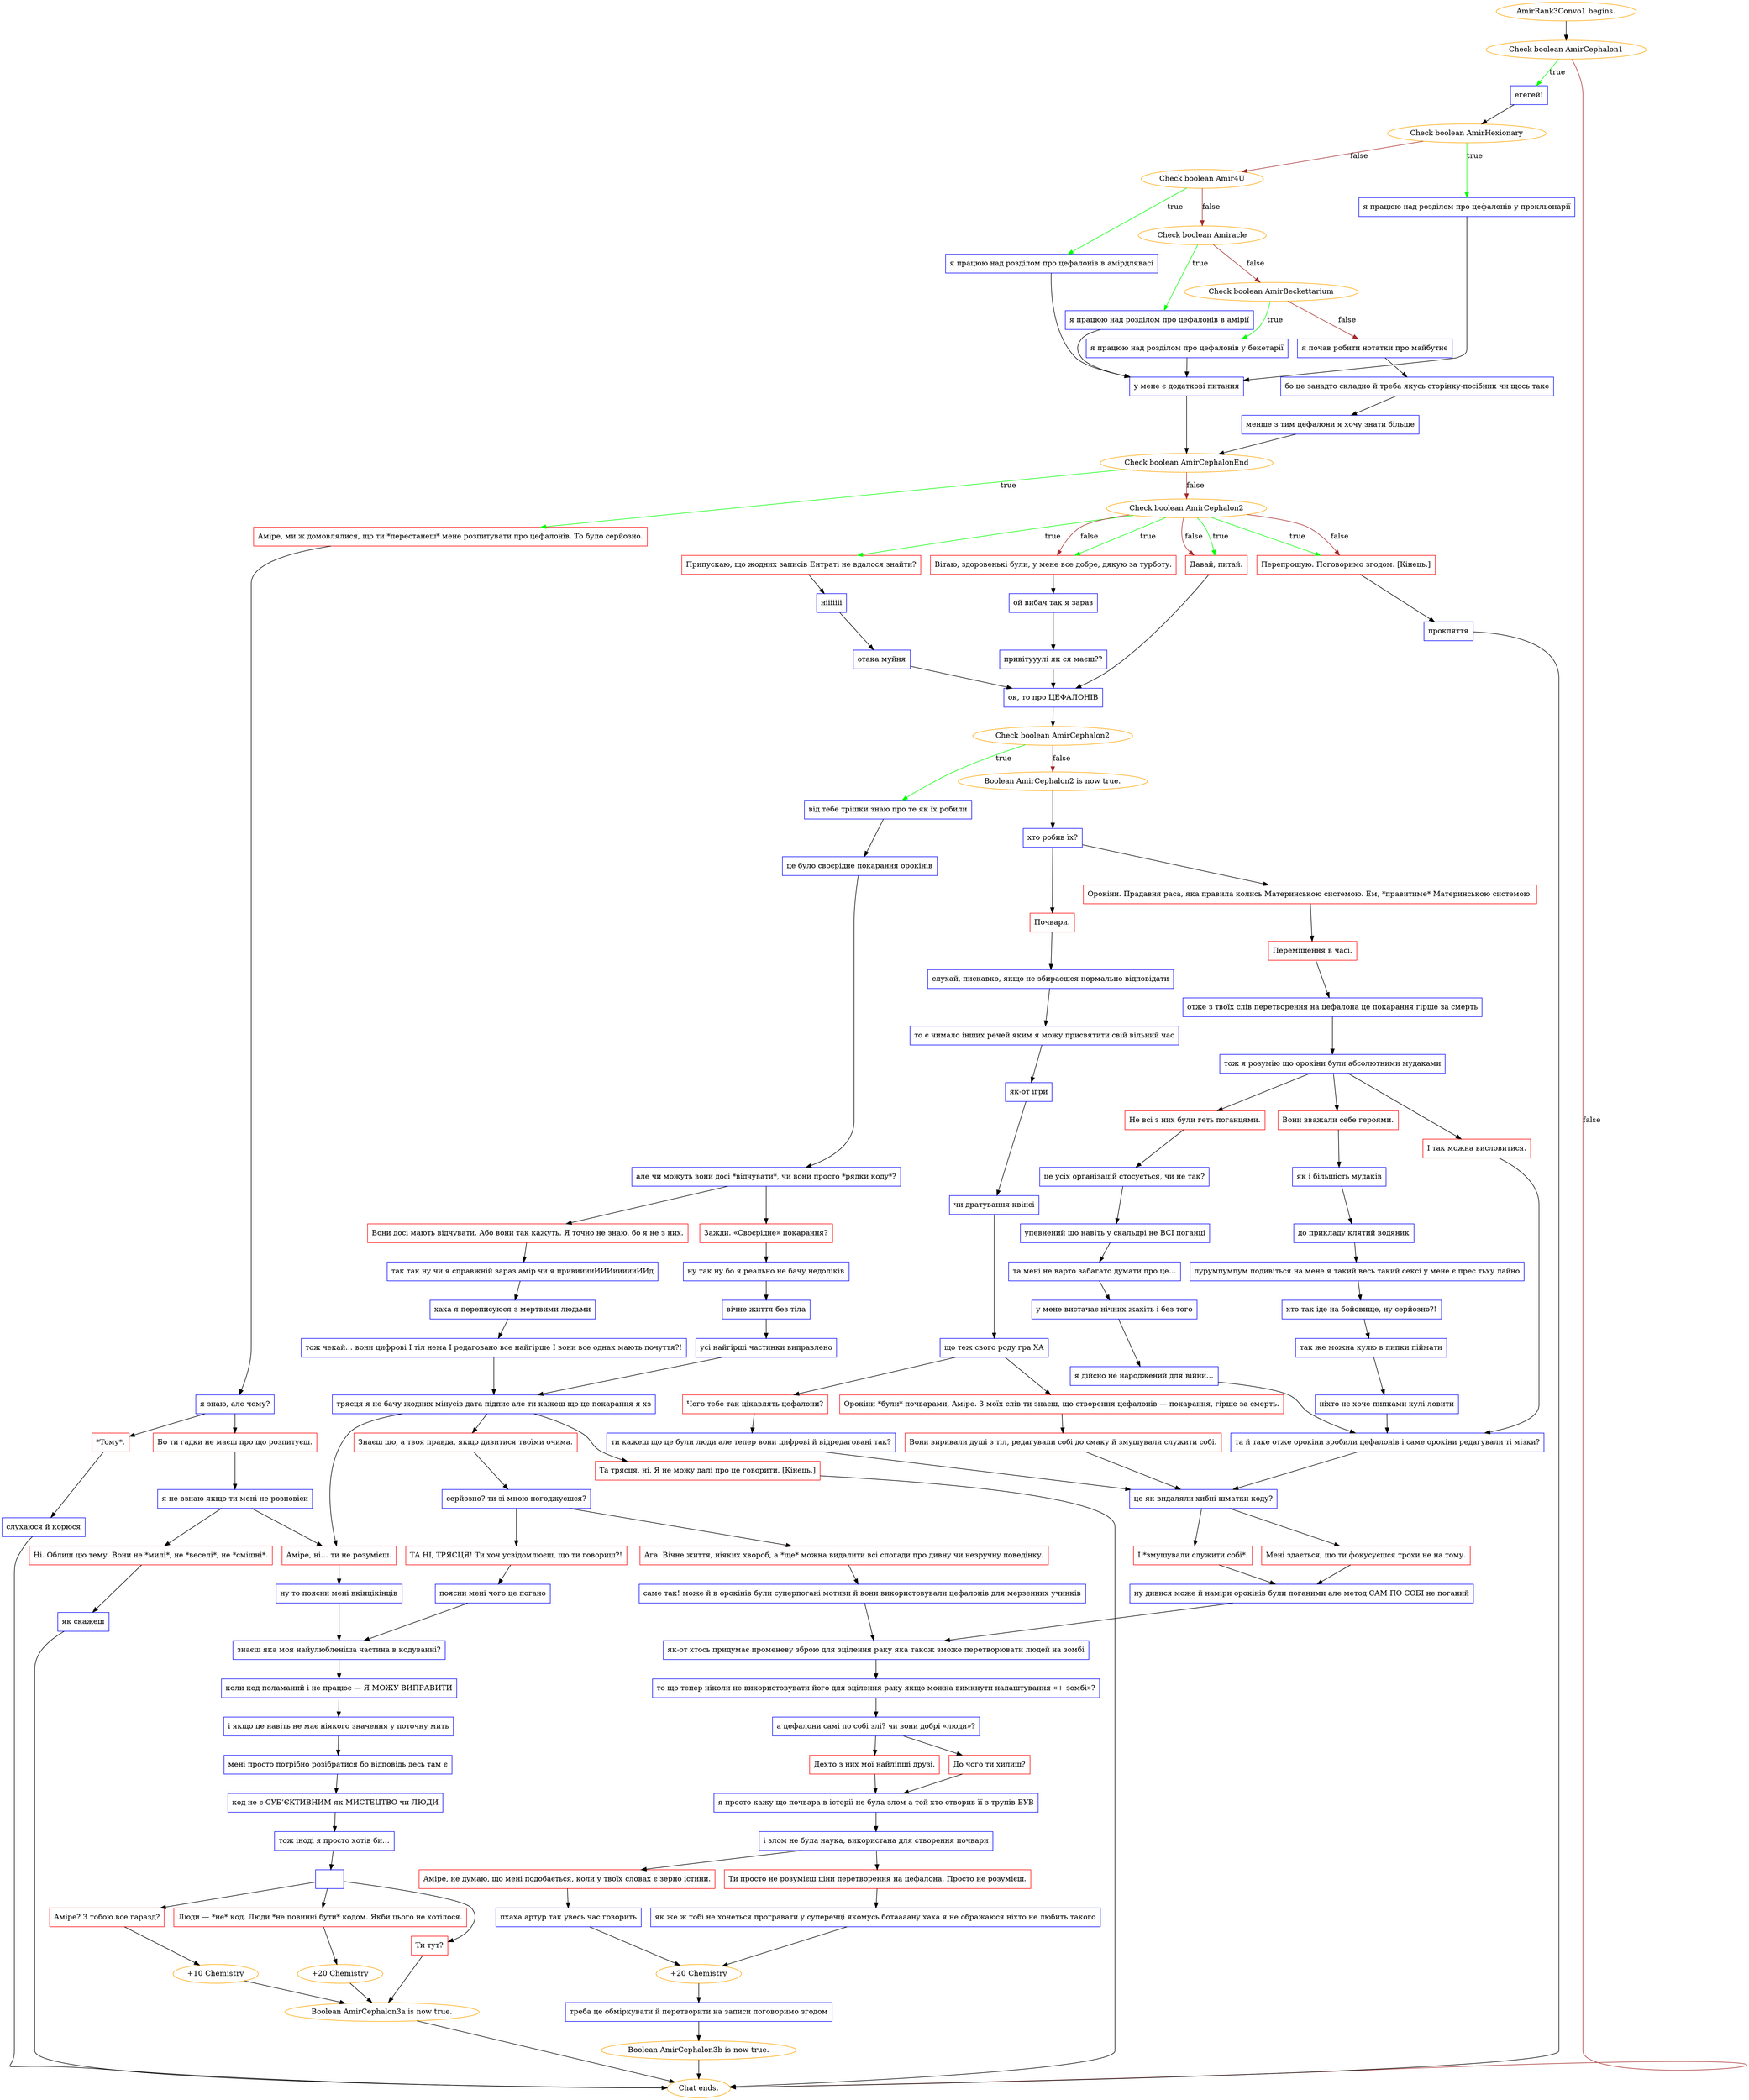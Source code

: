 digraph {
	"AmirRank3Convo1 begins." [color=orange];
		"AmirRank3Convo1 begins." -> j3762237254;
	j3762237254 [label="Check boolean AmirCephalon1",color=orange];
		j3762237254 -> j2294554818 [label=true,color=green];
		j3762237254 -> "Chat ends." [label=false,color=brown];
	j2294554818 [label="егегей!",shape=box,color=blue];
		j2294554818 -> j17917532;
	"Chat ends." [color=orange];
	j17917532 [label="Check boolean AmirHexionary",color=orange];
		j17917532 -> j2525822290 [label=true,color=green];
		j17917532 -> j707512710 [label=false,color=brown];
	j2525822290 [label="я працюю над розділом про цефалонів у прокльонарії",shape=box,color=blue];
		j2525822290 -> j1003576143;
	j707512710 [label="Check boolean Amir4U",color=orange];
		j707512710 -> j796111197 [label=true,color=green];
		j707512710 -> j3973839066 [label=false,color=brown];
	j1003576143 [label="у мене є додаткові питання",shape=box,color=blue];
		j1003576143 -> j68677739;
	j796111197 [label="я працюю над розділом про цефалонів в амірдлявасі",shape=box,color=blue];
		j796111197 -> j1003576143;
	j3973839066 [label="Check boolean Amiracle",color=orange];
		j3973839066 -> j126103226 [label=true,color=green];
		j3973839066 -> j2395187789 [label=false,color=brown];
	j68677739 [label="Check boolean AmirCephalonEnd",color=orange];
		j68677739 -> j2195378890 [label=true,color=green];
		j68677739 -> j3078152458 [label=false,color=brown];
	j126103226 [label="я працюю над розділом про цефалонів в амірії",shape=box,color=blue];
		j126103226 -> j1003576143;
	j2395187789 [label="Check boolean AmirBeckettarium",color=orange];
		j2395187789 -> j1046304446 [label=true,color=green];
		j2395187789 -> j1120697832 [label=false,color=brown];
	j2195378890 [label="Аміре, ми ж домовлялися, що ти *перестанеш* мене розпитувати про цефалонів. То було серйозно.",shape=box,color=red];
		j2195378890 -> j2952758048;
	j3078152458 [label="Check boolean AmirCephalon2",color=orange];
		j3078152458 -> j105676508 [label=true,color=green];
		j3078152458 -> j3343527873 [label=true,color=green];
		j3078152458 -> j2541724739 [label=true,color=green];
		j3078152458 -> j4098890430 [label=true,color=green];
		j3078152458 -> j3343527873 [label=false,color=brown];
		j3078152458 -> j2541724739 [label=false,color=brown];
		j3078152458 -> j4098890430 [label=false,color=brown];
	j1046304446 [label="я працюю над розділом про цефалонів у бекетарії",shape=box,color=blue];
		j1046304446 -> j1003576143;
	j1120697832 [label="я почав робити нотатки про майбутнє",shape=box,color=blue];
		j1120697832 -> j3105435625;
	j2952758048 [label="я знаю, але чому?",shape=box,color=blue];
		j2952758048 -> j3596765441;
		j2952758048 -> j3799155640;
	j105676508 [label="Припускаю, що жодних записів Ентраті не вдалося знайти?",shape=box,color=red];
		j105676508 -> j603262381;
	j3343527873 [label="Вітаю, здоровенькі були, у мене все добре, дякую за турботу.",shape=box,color=red];
		j3343527873 -> j4106456262;
	j2541724739 [label="Давай, питай.",shape=box,color=red];
		j2541724739 -> j1427996040;
	j4098890430 [label="Перепрошую. Поговоримо згодом. [Кінець.]",shape=box,color=red];
		j4098890430 -> j3362004413;
	j3105435625 [label="бо це занадто складно й треба якусь сторінку-посібник чи щось таке",shape=box,color=blue];
		j3105435625 -> j1807352596;
	j3596765441 [label="*Тому*.",shape=box,color=red];
		j3596765441 -> j22335550;
	j3799155640 [label="Бо ти гадки не маєш про що розпитуєш.",shape=box,color=red];
		j3799155640 -> j4050806882;
	j603262381 [label="нііііііі",shape=box,color=blue];
		j603262381 -> j580397069;
	j4106456262 [label="ой вибач так я зараз",shape=box,color=blue];
		j4106456262 -> j3843017790;
	j1427996040 [label="ок, то про ЦЕФАЛОНІВ",shape=box,color=blue];
		j1427996040 -> j3708984879;
	j3362004413 [label="прокляття",shape=box,color=blue];
		j3362004413 -> "Chat ends.";
	j1807352596 [label="менше з тим цефалони я хочу знати більше",shape=box,color=blue];
		j1807352596 -> j68677739;
	j22335550 [label="слухаюся й корюся",shape=box,color=blue];
		j22335550 -> "Chat ends.";
	j4050806882 [label="я не взнаю якщо ти мені не розповіси",shape=box,color=blue];
		j4050806882 -> j298253652;
		j4050806882 -> j3632615070;
	j580397069 [label="отака муйня",shape=box,color=blue];
		j580397069 -> j1427996040;
	j3843017790 [label="привітууулі як ся маєш??",shape=box,color=blue];
		j3843017790 -> j1427996040;
	j3708984879 [label="Check boolean AmirCephalon2",color=orange];
		j3708984879 -> j375462314 [label=true,color=green];
		j3708984879 -> j1581586559 [label=false,color=brown];
	j298253652 [label="Аміре, ні… ти не розумієш.",shape=box,color=red];
		j298253652 -> j1124035588;
	j3632615070 [label="Ні. Облиш цю тему. Вони не *милі*, не *веселі*, не *смішні*.",shape=box,color=red];
		j3632615070 -> j650428537;
	j375462314 [label="від тебе трішки знаю про те як їх робили",shape=box,color=blue];
		j375462314 -> j1220568060;
	j1581586559 [label="Boolean AmirCephalon2 is now true.",color=orange];
		j1581586559 -> j1198020099;
	j1124035588 [label="ну то поясни мені вкінцікінців",shape=box,color=blue];
		j1124035588 -> j3473099962;
	j650428537 [label="як скажеш",shape=box,color=blue];
		j650428537 -> "Chat ends.";
	j1220568060 [label="це було своєрідне покарання орокінів",shape=box,color=blue];
		j1220568060 -> j3115032909;
	j1198020099 [label="хто робив їх?",shape=box,color=blue];
		j1198020099 -> j726982055;
		j1198020099 -> j2224210863;
	j3473099962 [label="знаєш яка моя найулюбленіша частина в кодуванні?",shape=box,color=blue];
		j3473099962 -> j1784971844;
	j3115032909 [label="але чи можуть вони досі *відчувати*, чи вони просто *рядки коду*?",shape=box,color=blue];
		j3115032909 -> j1690755017;
		j3115032909 -> j639513135;
	j726982055 [label="Почвари.",shape=box,color=red];
		j726982055 -> j2109757751;
	j2224210863 [label="Орокіни. Прадавня раса, яка правила колись Материнською системою. Ем, *правитиме* Материнською системою.",shape=box,color=red];
		j2224210863 -> j2930243311;
	j1784971844 [label="коли код поламаний і не працює — Я МОЖУ ВИПРАВИТИ",shape=box,color=blue];
		j1784971844 -> j3193273566;
	j1690755017 [label="Зажди. «Своєрідне» покарання?",shape=box,color=red];
		j1690755017 -> j123590423;
	j639513135 [label="Вони досі мають відчувати. Або вони так кажуть. Я точно не знаю, бо я не з них.",shape=box,color=red];
		j639513135 -> j136451951;
	j2109757751 [label="слухай, пискавко, якщо не збираєшся нормально відповідати",shape=box,color=blue];
		j2109757751 -> j3073313994;
	j2930243311 [label="Переміщення в часі.",shape=box,color=red];
		j2930243311 -> j2891354401;
	j3193273566 [label="і якщо це навіть не має ніякого значення у поточну мить",shape=box,color=blue];
		j3193273566 -> j856197428;
	j123590423 [label="ну так ну бо я реально не бачу недоліків",shape=box,color=blue];
		j123590423 -> j1869266421;
	j136451951 [label="так так ну чи я справжній зараз амір чи я привииииИИИиииииИИд",shape=box,color=blue];
		j136451951 -> j2697165035;
	j3073313994 [label="то є чимало інших речей яким я можу присвятити свій вільний час",shape=box,color=blue];
		j3073313994 -> j1655889716;
	j2891354401 [label="отже з твоїх слів перетворення на цефалона це покарання гірше за смерть",shape=box,color=blue];
		j2891354401 -> j409315659;
	j856197428 [label="мені просто потрібно розібратися бо відповідь десь там є",shape=box,color=blue];
		j856197428 -> j1150077821;
	j1869266421 [label="вічне життя без тіла",shape=box,color=blue];
		j1869266421 -> j3098049586;
	j2697165035 [label="хаха я переписуюся з мертвими людьми",shape=box,color=blue];
		j2697165035 -> j3137607183;
	j1655889716 [label="як-от ігри",shape=box,color=blue];
		j1655889716 -> j2010877505;
	j409315659 [label="тож я розумію що орокіни були абсолютними мудаками",shape=box,color=blue];
		j409315659 -> j1292522246;
		j409315659 -> j269866592;
		j409315659 -> j1078705446;
	j1150077821 [label="код не є СУБ’ЄКТИВНИМ як МИСТЕЦТВО чи ЛЮДИ",shape=box,color=blue];
		j1150077821 -> j714658091;
	j3098049586 [label="усі найгірші частинки виправлено",shape=box,color=blue];
		j3098049586 -> j1013316673;
	j3137607183 [label="тож чекай… вони цифрові І тіл нема І редаговано все найгірше І вони все однак мають почуття?!",shape=box,color=blue];
		j3137607183 -> j1013316673;
	j2010877505 [label="чи дратування квінсі",shape=box,color=blue];
		j2010877505 -> j316897613;
	j1292522246 [label="І так можна висловитися.",shape=box,color=red];
		j1292522246 -> j2211749216;
	j269866592 [label="Не всі з них були геть поганцями.",shape=box,color=red];
		j269866592 -> j930857916;
	j1078705446 [label="Вони вважали себе героями.",shape=box,color=red];
		j1078705446 -> j1668722406;
	j714658091 [label="тож іноді я просто хотів би…",shape=box,color=blue];
		j714658091 -> j1760070316;
	j1013316673 [label="трясця я не бачу жодних мінусів дата підпис але ти кажеш що це покарання я хз",shape=box,color=blue];
		j1013316673 -> j298253652;
		j1013316673 -> j1085862881;
		j1013316673 -> j234976991;
	j316897613 [label="що теж свого роду гра ХА",shape=box,color=blue];
		j316897613 -> j2378873706;
		j316897613 -> j965142598;
	j2211749216 [label="та й таке отже орокіни зробили цефалонів і саме орокіни редагували ті мізки?",shape=box,color=blue];
		j2211749216 -> j2352624840;
	j930857916 [label="це усіх організацій стосується, чи не так?",shape=box,color=blue];
		j930857916 -> j379052036;
	j1668722406 [label="як і більшість мудаків",shape=box,color=blue];
		j1668722406 -> j849919774;
	j1760070316 [label="",shape=box,color=blue];
		j1760070316 -> j3060427774;
		j1760070316 -> j4113744463;
		j1760070316 -> j399417502;
	j1085862881 [label="Знаєш що, а твоя правда, якщо дивитися твоїми очима.",shape=box,color=red];
		j1085862881 -> j2432441139;
	j234976991 [label="Та трясця, ні. Я не можу далі про це говорити. [Кінець.]",shape=box,color=red];
		j234976991 -> "Chat ends.";
	j2378873706 [label="Чого тебе так цікавлять цефалони?",shape=box,color=red];
		j2378873706 -> j3556951134;
	j965142598 [label="Орокіни *були* почварами, Аміре. З моїх слів ти знаєш, що створення цефалонів — покарання, гірше за смерть.",shape=box,color=red];
		j965142598 -> j3620133202;
	j2352624840 [label="це як видаляли хибні шматки коду?",shape=box,color=blue];
		j2352624840 -> j1110770161;
		j2352624840 -> j2935663865;
	j379052036 [label="упевнений що навіть у скальдрі не ВСІ поганці",shape=box,color=blue];
		j379052036 -> j72041978;
	j849919774 [label="до прикладу клятий водяник",shape=box,color=blue];
		j849919774 -> j2778463183;
	j3060427774 [label="Аміре? З тобою все гаразд?",shape=box,color=red];
		j3060427774 -> j4073985049;
	j4113744463 [label="Люди — *не* код. Люди *не повинні бути* кодом. Якби цього не хотілося.",shape=box,color=red];
		j4113744463 -> j4214579907;
	j399417502 [label="Ти тут?",shape=box,color=red];
		j399417502 -> j260842033;
	j2432441139 [label="серйозно? ти зі мною погоджуєшся?",shape=box,color=blue];
		j2432441139 -> j3315291669;
		j2432441139 -> j2233947520;
	j3556951134 [label="ти кажеш що це були люди але тепер вони цифрові й відредаговані так?",shape=box,color=blue];
		j3556951134 -> j2352624840;
	j3620133202 [label="Вони виривали душі з тіл, редагували собі до смаку й змушували служити собі.",shape=box,color=red];
		j3620133202 -> j2352624840;
	j1110770161 [label="Мені здається, що ти фокусуєшся трохи не на тому.",shape=box,color=red];
		j1110770161 -> j856858994;
	j2935663865 [label="І *змушували служити собі*.",shape=box,color=red];
		j2935663865 -> j856858994;
	j72041978 [label="та мені не варто забагато думати про це…",shape=box,color=blue];
		j72041978 -> j2430771762;
	j2778463183 [label="пурумпумпум подивіться на мене я такий весь такий сексі у мене є прес тьху лайно",shape=box,color=blue];
		j2778463183 -> j2345147394;
	j4073985049 [label="+10 Chemistry",color=orange];
		j4073985049 -> j260842033;
	j4214579907 [label="+20 Chemistry",color=orange];
		j4214579907 -> j260842033;
	j260842033 [label="Boolean AmirCephalon3a is now true.",color=orange];
		j260842033 -> "Chat ends.";
	j3315291669 [label="ТА НІ, ТРЯСЦЯ! Ти хоч усвідомлюєш, що ти говориш?!",shape=box,color=red];
		j3315291669 -> j3749684645;
	j2233947520 [label="Ага. Вічне життя, ніяких хвороб, а *ще* можна видалити всі спогади про дивну чи незручну поведінку.",shape=box,color=red];
		j2233947520 -> j582802498;
	j856858994 [label="ну дивися може й наміри орокінів були поганими але метод САМ ПО СОБІ не поганий",shape=box,color=blue];
		j856858994 -> j2481556277;
	j2430771762 [label="у мене вистачає нічних жахіть і без того",shape=box,color=blue];
		j2430771762 -> j2433797554;
	j2345147394 [label="хто так іде на бойовище, ну серйозно?!",shape=box,color=blue];
		j2345147394 -> j3193697608;
	j3749684645 [label="поясни мені чого це погано",shape=box,color=blue];
		j3749684645 -> j3473099962;
	j582802498 [label="саме так! може й в орокінів були суперпогані мотиви й вони використовували цефалонів для мерзенних учинків",shape=box,color=blue];
		j582802498 -> j2481556277;
	j2481556277 [label="як-от хтось придумає променеву зброю для зцілення раку яка також зможе перетворювати людей на зомбі",shape=box,color=blue];
		j2481556277 -> j1752996368;
	j2433797554 [label="я дійсно не народжений для війни…",shape=box,color=blue];
		j2433797554 -> j2211749216;
	j3193697608 [label="так же можна кулю в пипки піймати",shape=box,color=blue];
		j3193697608 -> j2175165701;
	j1752996368 [label="то що тепер ніколи не використовувати його для зцілення раку якщо можна вимкнути налаштування «+ зомбі»?",shape=box,color=blue];
		j1752996368 -> j4240931993;
	j2175165701 [label="ніхто не хоче пипками кулі ловити",shape=box,color=blue];
		j2175165701 -> j2211749216;
	j4240931993 [label="а цефалони самі по собі злі? чи вони добрі «люди»?",shape=box,color=blue];
		j4240931993 -> j2916694375;
		j4240931993 -> j3722142458;
	j2916694375 [label="Дехто з них мої найліпші друзі.",shape=box,color=red];
		j2916694375 -> j1743579391;
	j3722142458 [label="До чого ти хилиш?",shape=box,color=red];
		j3722142458 -> j1743579391;
	j1743579391 [label="я просто кажу що почвара в історії не була злом а той хто створив її з трупів БУВ",shape=box,color=blue];
		j1743579391 -> j665458170;
	j665458170 [label="і злом не була наука, використана для створення почвари",shape=box,color=blue];
		j665458170 -> j823921492;
		j665458170 -> j1523832092;
	j823921492 [label="Аміре, не думаю, що мені подобається, коли у твоїх словах є зерно істини.",shape=box,color=red];
		j823921492 -> j2609546726;
	j1523832092 [label="Ти просто не розумієш ціни перетворення на цефалона. Просто не розумієш.",shape=box,color=red];
		j1523832092 -> j3272206163;
	j2609546726 [label="пхаха артур так увесь час говорить",shape=box,color=blue];
		j2609546726 -> j2853875557;
	j3272206163 [label="як же ж тобі не хочеться програвати у суперечці якомусь ботаааану хаха я не ображаюся ніхто не любить такого",shape=box,color=blue];
		j3272206163 -> j2853875557;
	j2853875557 [label="+20 Chemistry",color=orange];
		j2853875557 -> j566525986;
	j566525986 [label="треба це обміркувати й перетворити на записи поговоримо згодом",shape=box,color=blue];
		j566525986 -> j3124569112;
	j3124569112 [label="Boolean AmirCephalon3b is now true.",color=orange];
		j3124569112 -> "Chat ends.";
}